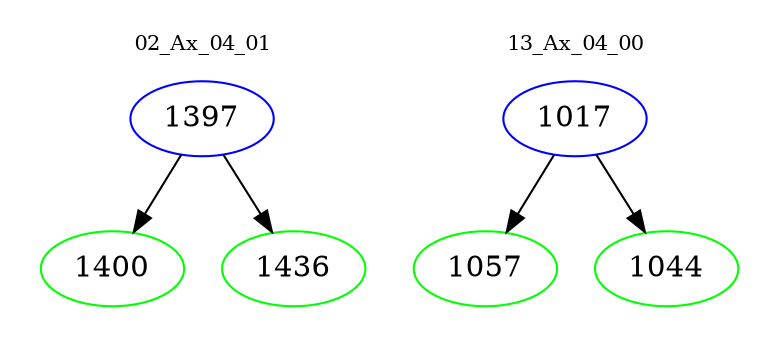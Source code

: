 digraph{
subgraph cluster_0 {
color = white
label = "02_Ax_04_01";
fontsize=10;
T0_1397 [label="1397", color="blue"]
T0_1397 -> T0_1400 [color="black"]
T0_1400 [label="1400", color="green"]
T0_1397 -> T0_1436 [color="black"]
T0_1436 [label="1436", color="green"]
}
subgraph cluster_1 {
color = white
label = "13_Ax_04_00";
fontsize=10;
T1_1017 [label="1017", color="blue"]
T1_1017 -> T1_1057 [color="black"]
T1_1057 [label="1057", color="green"]
T1_1017 -> T1_1044 [color="black"]
T1_1044 [label="1044", color="green"]
}
}
